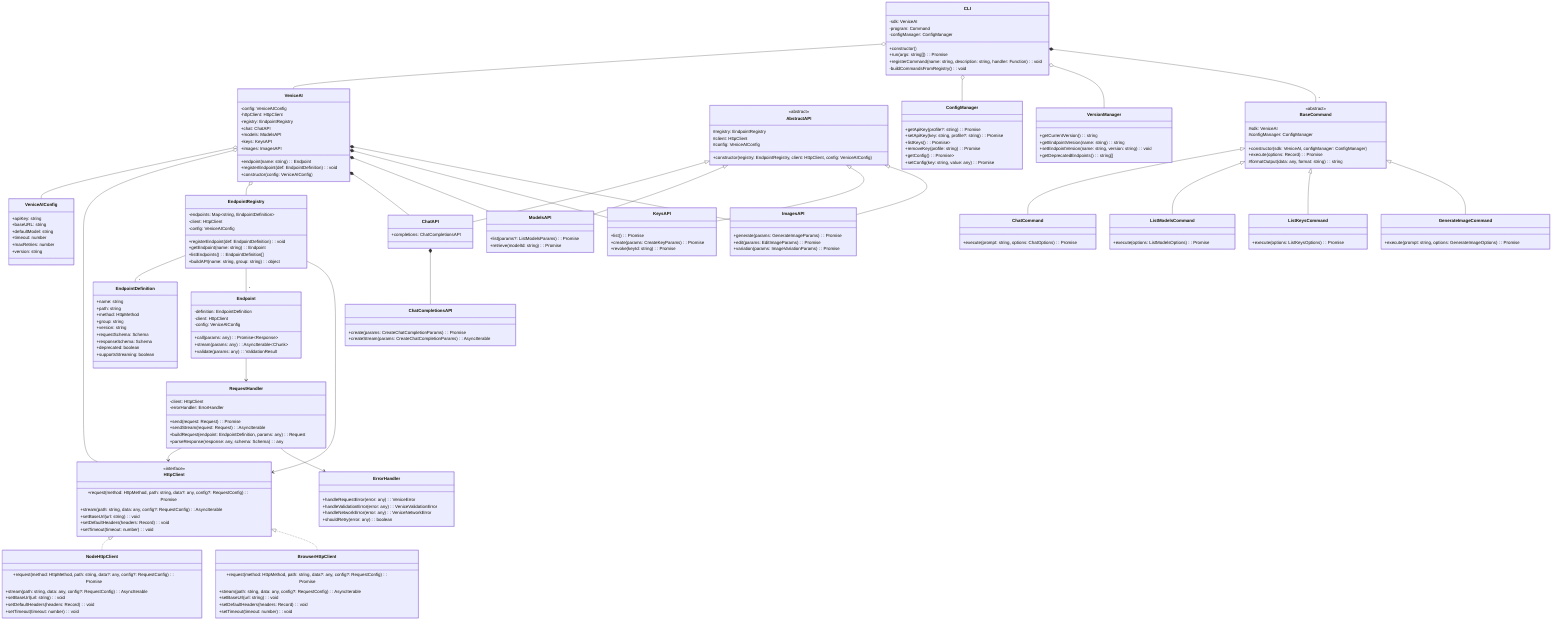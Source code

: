 classDiagram
    class VeniceAI {
        -config: VeniceAIConfig
        -httpClient: HttpClient
        -registry: EndpointRegistry
        +chat: ChatAPI
        +models: ModelsAPI
        +keys: KeysAPI
        +images: ImagesAPI
        +endpoint(name: string): Endpoint
        +registerEndpoint(def: EndpointDefinition): void
        +constructor(config: VeniceAIConfig)
    }

    class VeniceAIConfig {
        +apiKey: string
        +baseURL: string
        +defaultModel: string
        +timeout: number
        +maxRetries: number
        +version: string
    }

    class EndpointRegistry {
        -endpoints: Map~string, EndpointDefinition~
        -client: HttpClient
        -config: VeniceAIConfig
        +registerEndpoint(def: EndpointDefinition): void
        +getEndpoint(name: string): Endpoint
        +listEndpoints(): EndpointDefinition[]
        +buildAPI(name: string, group: string): object
    }
    
    class EndpointDefinition {
        +name: string
        +path: string
        +method: HttpMethod
        +group: string
        +version: string
        +requestSchema: Schema
        +responseSchema: Schema
        +deprecated: boolean
        +supportsStreaming: boolean
    }
    
    class Endpoint {
        -definition: EndpointDefinition
        -client: HttpClient
        -config: VeniceAIConfig
        +call(params: any): Promise~Response~
        +stream(params: any): AsyncIterable~Chunk~
        +validate(params: any): ValidationResult
    }

    class AbstractAPI {
        <<abstract>>
        #registry: EndpointRegistry
        #client: HttpClient
        #config: VeniceAIConfig
        +constructor(registry: EndpointRegistry, client: HttpClient, config: VeniceAIConfig)
    }

    class ChatAPI {
        +completions: ChatCompletionsAPI
    }

    class ChatCompletionsAPI {
        +create(params: CreateChatCompletionParams): Promise<ChatCompletion>
        +createStream(params: CreateChatCompletionParams): AsyncIterable<ChatCompletionChunk>
    }

    class ModelsAPI {
        +list(params?: ListModelsParams): Promise<ModelsResponse>
        +retrieve(modelId: string): Promise<Model>
    }

    class KeysAPI {
        +list(): Promise<KeysResponse>
        +create(params: CreateKeyParams): Promise<Key>
        +revoke(keyId: string): Promise<RevokeKeyResponse>
    }
    
    class ImagesAPI {
        +generate(params: GenerateImageParams): Promise<GenerateImageResponse>
        +edit(params: EditImageParams): Promise<EditImageResponse>
        +variation(params: ImageVariationParams): Promise<ImageVariationResponse>
    }

    class HttpClient {
        <<interface>>
        +request(method: HttpMethod, path: string, data?: any, config?: RequestConfig): Promise<Response>
        +stream(path: string, data: any, config?: RequestConfig): AsyncIterable<any>
        +setBaseUrl(url: string): void
        +setDefaultHeaders(headers: Record<string, string>): void
        +setTimeout(timeout: number): void
    }

    class NodeHttpClient {
        +request(method: HttpMethod, path: string, data?: any, config?: RequestConfig): Promise<Response>
        +stream(path: string, data: any, config?: RequestConfig): AsyncIterable<any>
        +setBaseUrl(url: string): void
        +setDefaultHeaders(headers: Record<string, string>): void
        +setTimeout(timeout: number): void
    }

    class BrowserHttpClient {
        +request(method: HttpMethod, path: string, data?: any, config?: RequestConfig): Promise<Response>
        +stream(path: string, data: any, config?: RequestConfig): AsyncIterable<any>
        +setBaseUrl(url: string): void
        +setDefaultHeaders(headers: Record<string, string>): void
        +setTimeout(timeout: number): void
    }

    class RequestHandler {
        -client: HttpClient
        -errorHandler: ErrorHandler
        +send(request: Request): Promise<Response>
        +sendStream(request: Request): AsyncIterable<any>
        +buildRequest(endpoint: EndpointDefinition, params: any): Request
        +parseResponse(response: any, schema: Schema): any
    }

    class ErrorHandler {
        +handleRequestError(error: any): VeniceError
        +handleValidationError(error: any): VeniceValidationError
        +handleNetworkError(error: any): VeniceNetworkError
        +shouldRetry(error: any): boolean
    }

    class CLI {
        -sdk: VeniceAI
        -program: Command
        -configManager: ConfigManager
        +constructor()
        +run(args: string[]): Promise<void>
        +registerCommand(name: string, description: string, handler: Function): void
        -buildCommandsFromRegistry(): void
    }

    class ConfigManager {
        +getApiKey(profile?: string): Promise<string|null>
        +setApiKey(key: string, profile?: string): Promise<void>
        +listKeys(): Promise<Record<string, string>>
        +removeKey(profile: string): Promise<void>
        +getConfig(): Promise<Record<string, any>>
        +setConfig(key: string, value: any): Promise<void>
    }

    class BaseCommand {
        <<abstract>>
        #sdk: VeniceAI
        #configManager: ConfigManager
        +constructor(sdk: VeniceAI, configManager: ConfigManager)
        +execute(options: Record<string, any>): Promise<void>
        #formatOutput(data: any, format: string): string
    }

    class ChatCommand {
        +execute(prompt: string, options: ChatOptions): Promise<void>
    }

    class ListModelsCommand {
        +execute(options: ListModelsOptions): Promise<void>
    }

    class ListKeysCommand {
        +execute(options: ListKeysOptions): Promise<void>
    }
    
    class GenerateImageCommand {
        +execute(prompt: string, options: GenerateImageOptions): Promise<void>
    }
    
    class VersionManager {
        +getCurrentVersion(): string
        +getEndpointVersion(name: string): string
        +setEndpointVersion(name: string, version: string): void
        +getDeprecatedEndpoints(): string[]
    }

    VeniceAI o-- VeniceAIConfig
    VeniceAI o-- HttpClient
    VeniceAI o-- EndpointRegistry
    VeniceAI *-- ChatAPI
    VeniceAI *-- ModelsAPI
    VeniceAI *-- KeysAPI
    VeniceAI *-- ImagesAPI
    
    EndpointRegistry -- "*" EndpointDefinition
    EndpointRegistry -- "*" Endpoint
    EndpointRegistry --> HttpClient
    
    AbstractAPI <|-- ChatAPI
    AbstractAPI <|-- ModelsAPI
    AbstractAPI <|-- KeysAPI
    AbstractAPI <|-- ImagesAPI
    
    ChatAPI *-- ChatCompletionsAPI
    
    HttpClient <|.. NodeHttpClient
    HttpClient <|.. BrowserHttpClient
    
    RequestHandler --> HttpClient
    RequestHandler --> ErrorHandler
    
    Endpoint --> RequestHandler
    
    CLI o-- VeniceAI
    CLI o-- ConfigManager
    CLI o-- VersionManager
    CLI *-- "*" BaseCommand
    
    BaseCommand <|-- ChatCommand
    BaseCommand <|-- ListModelsCommand
    BaseCommand <|-- ListKeysCommand
    BaseCommand <|-- GenerateImageCommand